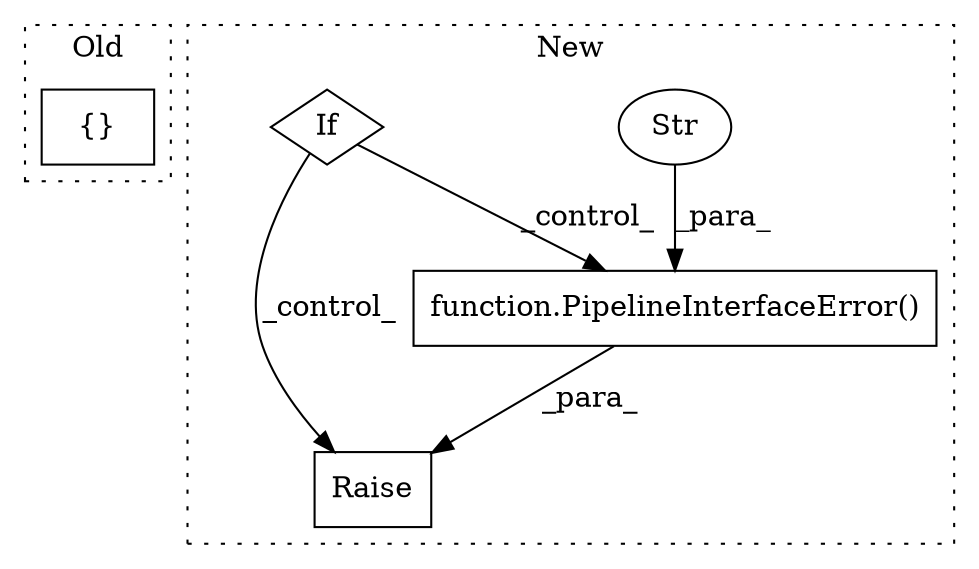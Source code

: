 digraph G {
subgraph cluster0 {
1 [label="{}" a="95" s="5876,5877" l="2,1" shape="box"];
label = "Old";
style="dotted";
}
subgraph cluster1 {
2 [label="function.PipelineInterfaceError()" a="75" s="7065,7383" l="44,18" shape="box"];
3 [label="Str" a="66" s="7109" l="274" shape="ellipse"];
4 [label="Raise" a="91" s="7059" l="6" shape="box"];
5 [label="If" a="96" s="6956" l="3" shape="diamond"];
label = "New";
style="dotted";
}
2 -> 4 [label="_para_"];
3 -> 2 [label="_para_"];
5 -> 2 [label="_control_"];
5 -> 4 [label="_control_"];
}